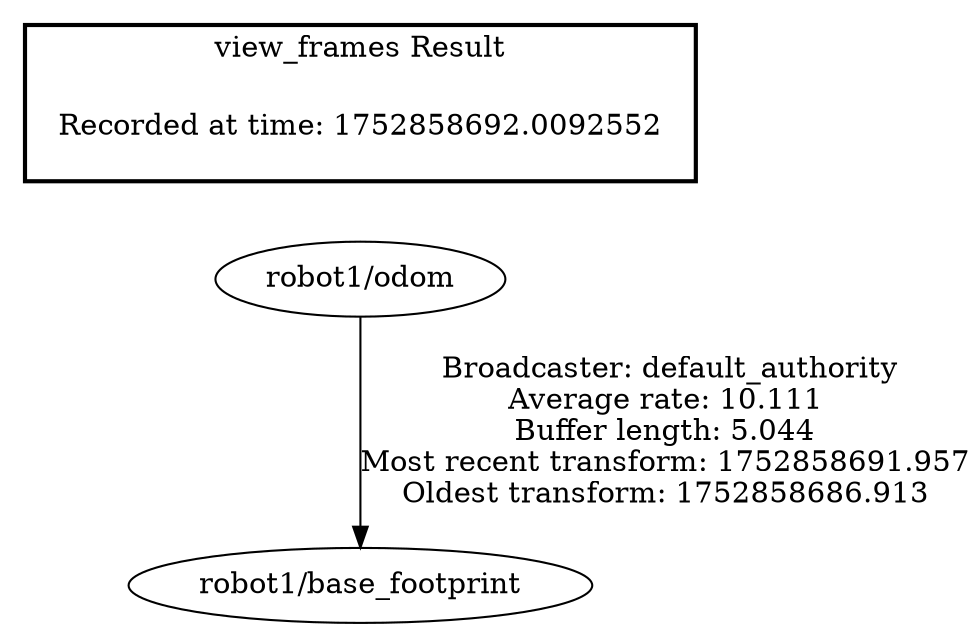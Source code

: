 digraph G {
"robot1/odom" -> "robot1/base_footprint"[label=" Broadcaster: default_authority\nAverage rate: 10.111\nBuffer length: 5.044\nMost recent transform: 1752858691.957\nOldest transform: 1752858686.913\n"];
edge [style=invis];
 subgraph cluster_legend { style=bold; color=black; label ="view_frames Result";
"Recorded at time: 1752858692.0092552"[ shape=plaintext ] ;
}->"robot1/odom";
}